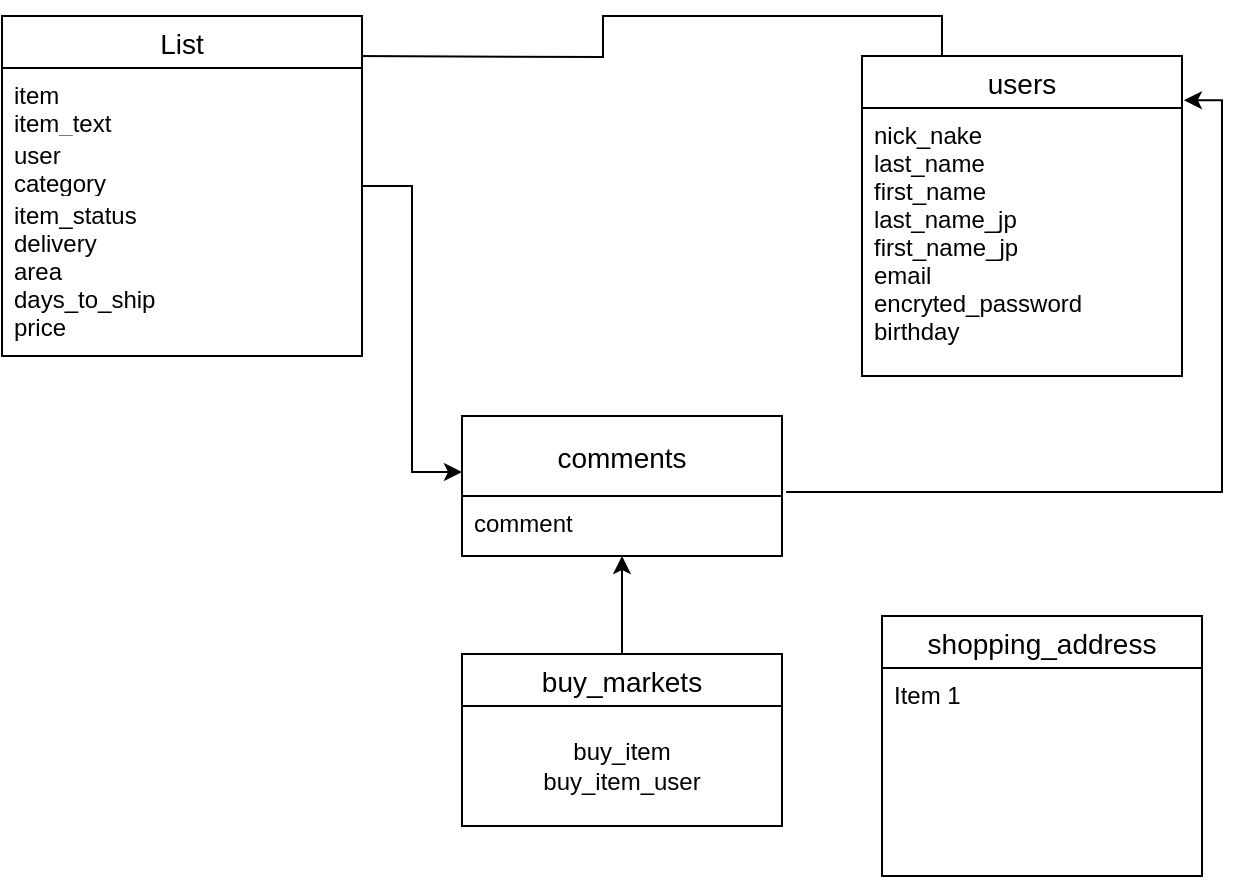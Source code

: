 <mxfile version="14.2.4" type="embed">
    <diagram id="qlbByLfKXkLsq-ZGzWpU" name="ページ1">
        <mxGraphModel dx="239" dy="627" grid="1" gridSize="10" guides="1" tooltips="1" connect="1" arrows="1" fold="1" page="1" pageScale="1" pageWidth="827" pageHeight="1169" math="0" shadow="0">
            <root>
                <mxCell id="0"/>
                <mxCell id="1" parent="0"/>
                <mxCell id="49" style="edgeStyle=orthogonalEdgeStyle;rounded=0;orthogonalLoop=1;jettySize=auto;html=1;exitX=0.25;exitY=0;exitDx=0;exitDy=0;entryX=0.75;entryY=0;entryDx=0;entryDy=0;" parent="1" source="20" edge="1">
                    <mxGeometry relative="1" as="geometry">
                        <mxPoint x="200" y="170" as="targetPoint"/>
                    </mxGeometry>
                </mxCell>
                <mxCell id="20" value="users" style="swimlane;fontStyle=0;childLayout=stackLayout;horizontal=1;startSize=26;horizontalStack=0;resizeParent=1;resizeParentMax=0;resizeLast=0;collapsible=1;marginBottom=0;align=center;fontSize=14;" parent="1" vertex="1">
                    <mxGeometry x="460" y="170" width="160" height="160" as="geometry"/>
                </mxCell>
                <mxCell id="23" value="nick_nake&#10;last_name&#10;first_name&#10;last_name_jp&#10;first_name_jp&#10;email&#10;encryted_password&#10;birthday" style="text;strokeColor=none;fillColor=none;spacingLeft=4;spacingRight=4;overflow=hidden;rotatable=0;points=[[0,0.5],[1,0.5]];portConstraint=eastwest;fontSize=12;" parent="20" vertex="1">
                    <mxGeometry y="26" width="160" height="134" as="geometry"/>
                </mxCell>
                <mxCell id="43" value="comments" style="swimlane;fontStyle=0;childLayout=stackLayout;horizontal=1;startSize=40;horizontalStack=0;resizeParent=1;resizeParentMax=0;resizeLast=0;collapsible=1;marginBottom=0;align=center;fontSize=14;" parent="1" vertex="1">
                    <mxGeometry x="260" y="350" width="160" height="70" as="geometry"/>
                </mxCell>
                <mxCell id="44" value="comment" style="text;strokeColor=none;fillColor=none;spacingLeft=4;spacingRight=4;overflow=hidden;rotatable=0;points=[[0,0.5],[1,0.5]];portConstraint=eastwest;fontSize=12;" parent="43" vertex="1">
                    <mxGeometry y="40" width="160" height="30" as="geometry"/>
                </mxCell>
                <mxCell id="48" style="edgeStyle=orthogonalEdgeStyle;rounded=0;orthogonalLoop=1;jettySize=auto;html=1;exitX=1.013;exitY=-0.067;exitDx=0;exitDy=0;entryX=1.006;entryY=0.138;entryDx=0;entryDy=0;entryPerimeter=0;exitPerimeter=0;" parent="1" source="44" target="20" edge="1">
                    <mxGeometry relative="1" as="geometry">
                        <mxPoint x="450" y="521" as="sourcePoint"/>
                    </mxGeometry>
                </mxCell>
                <mxCell id="61" style="edgeStyle=orthogonalEdgeStyle;rounded=0;orthogonalLoop=1;jettySize=auto;html=1;exitX=0.5;exitY=0;exitDx=0;exitDy=0;entryX=0.5;entryY=1;entryDx=0;entryDy=0;entryPerimeter=0;" edge="1" parent="1" source="51" target="44">
                    <mxGeometry relative="1" as="geometry"/>
                </mxCell>
                <mxCell id="51" value="buy_markets" style="swimlane;fontStyle=0;childLayout=stackLayout;horizontal=1;startSize=26;horizontalStack=0;resizeParent=1;resizeParentMax=0;resizeLast=0;collapsible=1;marginBottom=0;align=center;fontSize=14;" parent="1" vertex="1">
                    <mxGeometry x="260" y="469" width="160" height="86" as="geometry"/>
                </mxCell>
                <mxCell id="70" value="buy_item&lt;br&gt;buy_item_user" style="whiteSpace=wrap;html=1;" vertex="1" parent="51">
                    <mxGeometry y="26" width="160" height="60" as="geometry"/>
                </mxCell>
                <mxCell id="67" style="edgeStyle=orthogonalEdgeStyle;rounded=0;orthogonalLoop=1;jettySize=auto;html=1;entryX=0;entryY=0.4;entryDx=0;entryDy=0;entryPerimeter=0;" edge="1" parent="1" source="63" target="43">
                    <mxGeometry relative="1" as="geometry"/>
                </mxCell>
                <mxCell id="63" value="List" style="swimlane;fontStyle=0;childLayout=stackLayout;horizontal=1;startSize=26;horizontalStack=0;resizeParent=1;resizeParentMax=0;resizeLast=0;collapsible=1;marginBottom=0;align=center;fontSize=14;" vertex="1" parent="1">
                    <mxGeometry x="30" y="150" width="180" height="170" as="geometry"/>
                </mxCell>
                <mxCell id="64" value="item&#10;item_text&#10;" style="text;strokeColor=none;fillColor=none;spacingLeft=4;spacingRight=4;overflow=hidden;rotatable=0;points=[[0,0.5],[1,0.5]];portConstraint=eastwest;fontSize=12;" vertex="1" parent="63">
                    <mxGeometry y="26" width="180" height="30" as="geometry"/>
                </mxCell>
                <mxCell id="65" value="user&#10;category" style="text;strokeColor=none;fillColor=none;spacingLeft=4;spacingRight=4;overflow=hidden;rotatable=0;points=[[0,0.5],[1,0.5]];portConstraint=eastwest;fontSize=12;" vertex="1" parent="63">
                    <mxGeometry y="56" width="180" height="30" as="geometry"/>
                </mxCell>
                <mxCell id="66" value="item_status&#10;delivery&#10;area&#10;days_to_ship&#10;price" style="text;strokeColor=none;fillColor=none;spacingLeft=4;spacingRight=4;overflow=hidden;rotatable=0;points=[[0,0.5],[1,0.5]];portConstraint=eastwest;fontSize=12;" vertex="1" parent="63">
                    <mxGeometry y="86" width="180" height="84" as="geometry"/>
                </mxCell>
                <mxCell id="71" value="shopping_address" style="swimlane;fontStyle=0;childLayout=stackLayout;horizontal=1;startSize=26;horizontalStack=0;resizeParent=1;resizeParentMax=0;resizeLast=0;collapsible=1;marginBottom=0;align=center;fontSize=14;" vertex="1" parent="1">
                    <mxGeometry x="470" y="450" width="160" height="130" as="geometry"/>
                </mxCell>
                <mxCell id="72" value="Item 1" style="text;strokeColor=none;fillColor=none;spacingLeft=4;spacingRight=4;overflow=hidden;rotatable=0;points=[[0,0.5],[1,0.5]];portConstraint=eastwest;fontSize=12;" vertex="1" parent="71">
                    <mxGeometry y="26" width="160" height="104" as="geometry"/>
                </mxCell>
            </root>
        </mxGraphModel>
    </diagram>
</mxfile>